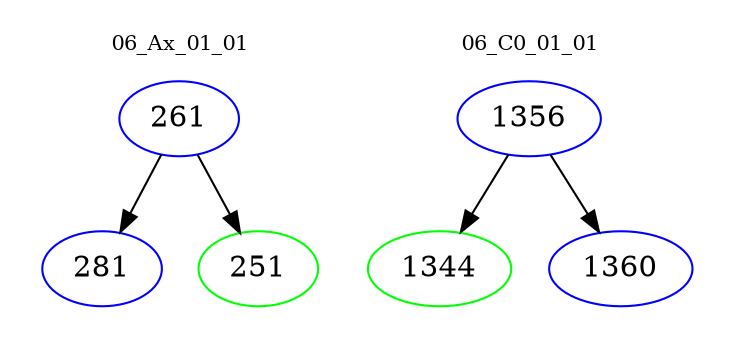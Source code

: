 digraph{
subgraph cluster_0 {
color = white
label = "06_Ax_01_01";
fontsize=10;
T0_261 [label="261", color="blue"]
T0_261 -> T0_281 [color="black"]
T0_281 [label="281", color="blue"]
T0_261 -> T0_251 [color="black"]
T0_251 [label="251", color="green"]
}
subgraph cluster_1 {
color = white
label = "06_C0_01_01";
fontsize=10;
T1_1356 [label="1356", color="blue"]
T1_1356 -> T1_1344 [color="black"]
T1_1344 [label="1344", color="green"]
T1_1356 -> T1_1360 [color="black"]
T1_1360 [label="1360", color="blue"]
}
}
